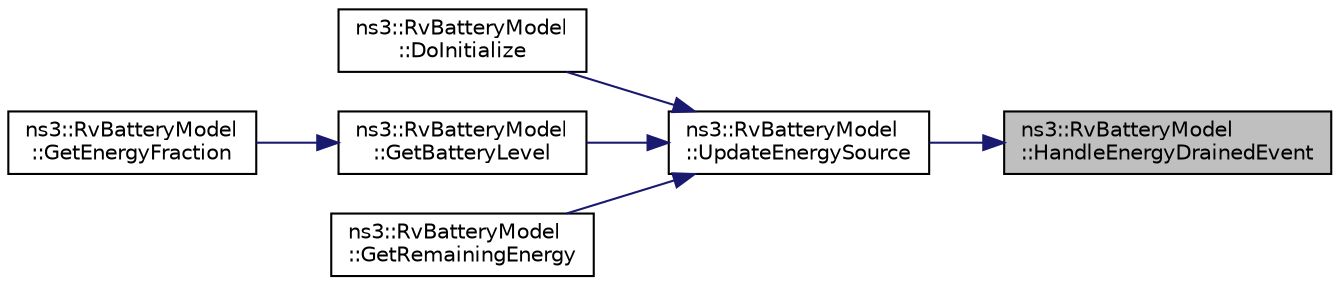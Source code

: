 digraph "ns3::RvBatteryModel::HandleEnergyDrainedEvent"
{
 // LATEX_PDF_SIZE
  edge [fontname="Helvetica",fontsize="10",labelfontname="Helvetica",labelfontsize="10"];
  node [fontname="Helvetica",fontsize="10",shape=record];
  rankdir="RL";
  Node1 [label="ns3::RvBatteryModel\l::HandleEnergyDrainedEvent",height=0.2,width=0.4,color="black", fillcolor="grey75", style="filled", fontcolor="black",tooltip="Handles the remaining energy going to zero event."];
  Node1 -> Node2 [dir="back",color="midnightblue",fontsize="10",style="solid",fontname="Helvetica"];
  Node2 [label="ns3::RvBatteryModel\l::UpdateEnergySource",height=0.2,width=0.4,color="black", fillcolor="white", style="filled",URL="$classns3_1_1_rv_battery_model.html#ac0885eeb1b510ffe52531e7e68039d3e",tooltip="Implements UpdateEnergySource."];
  Node2 -> Node3 [dir="back",color="midnightblue",fontsize="10",style="solid",fontname="Helvetica"];
  Node3 [label="ns3::RvBatteryModel\l::DoInitialize",height=0.2,width=0.4,color="black", fillcolor="white", style="filled",URL="$classns3_1_1_rv_battery_model.html#a2876516a9e3fa5e077cc0ee0748dbfe5",tooltip="Defined in ns3::Object."];
  Node2 -> Node4 [dir="back",color="midnightblue",fontsize="10",style="solid",fontname="Helvetica"];
  Node4 [label="ns3::RvBatteryModel\l::GetBatteryLevel",height=0.2,width=0.4,color="black", fillcolor="white", style="filled",URL="$classns3_1_1_rv_battery_model.html#af3047a4edc01822b612bb2fb70ee7991",tooltip=" "];
  Node4 -> Node5 [dir="back",color="midnightblue",fontsize="10",style="solid",fontname="Helvetica"];
  Node5 [label="ns3::RvBatteryModel\l::GetEnergyFraction",height=0.2,width=0.4,color="black", fillcolor="white", style="filled",URL="$classns3_1_1_rv_battery_model.html#a38e73ce97ec3d6d1c996fe897d121060",tooltip=" "];
  Node2 -> Node6 [dir="back",color="midnightblue",fontsize="10",style="solid",fontname="Helvetica"];
  Node6 [label="ns3::RvBatteryModel\l::GetRemainingEnergy",height=0.2,width=0.4,color="black", fillcolor="white", style="filled",URL="$classns3_1_1_rv_battery_model.html#a7ab2862fe0f9006fecefe5ee8a5a1c52",tooltip=" "];
}
